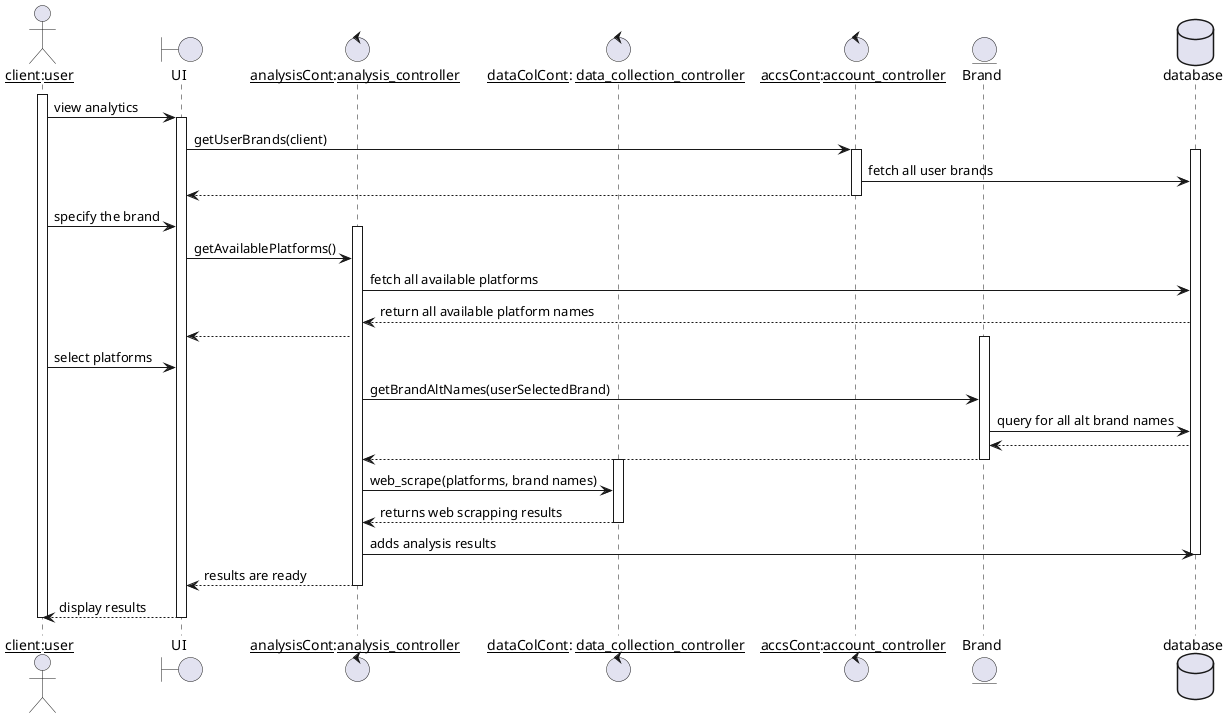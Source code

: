 @startuml
actor "__client__:__user__" as client
boundary UI
control "__analysisCont__:__analysis_controller__" as AC
control "__dataColCont__: __data_collection_controller__" as DC
control "__accsCont__:__account_controller__" as AccsC
entity Brand
database database

activate client
client -> UI: view analytics
activate UI
UI -> AccsC: getUserBrands(client)
activate AccsC
activate database

AccsC -> database: fetch all user brands
AccsC --> UI:
deactivate AccsC
UI <- client: specify the brand
activate AC
UI -> AC: getAvailablePlatforms()
AC -> database: fetch all available platforms
database --> AC: return all available platform names
AC --> UI: 
activate Brand
UI <- client : select platforms
AC -> Brand: getBrandAltNames(userSelectedBrand)
Brand -> database: query for all alt brand names
database --> Brand:
Brand --> AC:
deactivate Brand
activate DC
AC -> DC : web_scrape(platforms, brand names)
DC --> AC: returns web scrapping results
deactivate DC
AC -> database : adds analysis results
deactivate database
AC --> UI : results are ready
deactivate AC
UI --> client : display results
deactivate UI
deactivate client


@enduml